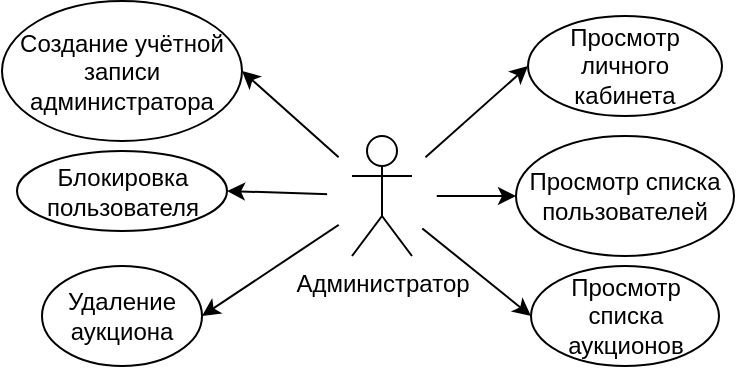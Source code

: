 <mxfile version="10.7.3" type="github"><diagram id="MuA_5H80qdO6EgBXpFno" name="Page-1"><mxGraphModel dx="448" dy="398" grid="1" gridSize="10" guides="1" tooltips="1" connect="1" arrows="1" fold="1" page="1" pageScale="1" pageWidth="827" pageHeight="1169" math="0" shadow="0"><root><mxCell id="0"/><mxCell id="1" parent="0"/><mxCell id="zWhEdO3IetiwuGYiGK8Z-1" value="" style="endArrow=classic;html=1;entryX=1;entryY=0.5;entryDx=0;entryDy=0;exitX=0.5;exitY=0.5;exitDx=0;exitDy=0;exitPerimeter=0;" edge="1" parent="1" source="zWhEdO3IetiwuGYiGK8Z-16" target="zWhEdO3IetiwuGYiGK8Z-12"><mxGeometry width="50" height="50" relative="1" as="geometry"><mxPoint x="290" y="390" as="sourcePoint"/><mxPoint x="340" y="340" as="targetPoint"/></mxGeometry></mxCell><mxCell id="zWhEdO3IetiwuGYiGK8Z-2" value="" style="endArrow=classic;html=1;entryX=1;entryY=0.5;entryDx=0;entryDy=0;exitX=0.5;exitY=0.5;exitDx=0;exitDy=0;exitPerimeter=0;" edge="1" parent="1" source="zWhEdO3IetiwuGYiGK8Z-16" target="zWhEdO3IetiwuGYiGK8Z-13"><mxGeometry width="50" height="50" relative="1" as="geometry"><mxPoint x="310" y="390" as="sourcePoint"/><mxPoint x="360" y="340" as="targetPoint"/></mxGeometry></mxCell><mxCell id="zWhEdO3IetiwuGYiGK8Z-3" value="" style="endArrow=classic;html=1;entryX=1;entryY=0.5;entryDx=0;entryDy=0;exitX=0.5;exitY=0.5;exitDx=0;exitDy=0;exitPerimeter=0;" edge="1" parent="1" source="zWhEdO3IetiwuGYiGK8Z-16" target="zWhEdO3IetiwuGYiGK8Z-14"><mxGeometry width="50" height="50" relative="1" as="geometry"><mxPoint x="330" y="410" as="sourcePoint"/><mxPoint x="380" y="360" as="targetPoint"/></mxGeometry></mxCell><mxCell id="zWhEdO3IetiwuGYiGK8Z-4" value="" style="endArrow=classic;html=1;entryX=0;entryY=0.5;entryDx=0;entryDy=0;exitX=0.5;exitY=0.5;exitDx=0;exitDy=0;exitPerimeter=0;" edge="1" parent="1" source="zWhEdO3IetiwuGYiGK8Z-16" target="zWhEdO3IetiwuGYiGK8Z-9"><mxGeometry width="50" height="50" relative="1" as="geometry"><mxPoint x="340" y="410" as="sourcePoint"/><mxPoint x="390" y="360" as="targetPoint"/></mxGeometry></mxCell><mxCell id="zWhEdO3IetiwuGYiGK8Z-5" value="" style="endArrow=classic;html=1;entryX=0;entryY=0.5;entryDx=0;entryDy=0;exitX=0.5;exitY=0.5;exitDx=0;exitDy=0;exitPerimeter=0;" edge="1" parent="1" source="zWhEdO3IetiwuGYiGK8Z-16" target="zWhEdO3IetiwuGYiGK8Z-10"><mxGeometry width="50" height="50" relative="1" as="geometry"><mxPoint x="340" y="450" as="sourcePoint"/><mxPoint x="390" y="400" as="targetPoint"/></mxGeometry></mxCell><mxCell id="zWhEdO3IetiwuGYiGK8Z-7" value="" style="endArrow=classic;html=1;entryX=0;entryY=0.5;entryDx=0;entryDy=0;exitX=0.5;exitY=0.5;exitDx=0;exitDy=0;exitPerimeter=0;" edge="1" parent="1" source="zWhEdO3IetiwuGYiGK8Z-16" target="zWhEdO3IetiwuGYiGK8Z-15"><mxGeometry width="50" height="50" relative="1" as="geometry"><mxPoint x="440" y="430" as="sourcePoint"/><mxPoint x="490" y="380" as="targetPoint"/></mxGeometry></mxCell><mxCell id="zWhEdO3IetiwuGYiGK8Z-8" value="" style="ellipse;whiteSpace=wrap;html=1;aspect=fixed;strokeColor=none;" vertex="1" parent="1"><mxGeometry x="307.5" y="225" width="55" height="55" as="geometry"/></mxCell><mxCell id="zWhEdO3IetiwuGYiGK8Z-9" value="Просмотр личного кабинета" style="ellipse;whiteSpace=wrap;html=1;" vertex="1" parent="1"><mxGeometry x="408" y="165" width="97" height="50" as="geometry"/></mxCell><mxCell id="zWhEdO3IetiwuGYiGK8Z-10" value="Просмотр списка пользователей&lt;br&gt;" style="ellipse;whiteSpace=wrap;html=1;" vertex="1" parent="1"><mxGeometry x="402" y="225" width="109" height="60" as="geometry"/></mxCell><mxCell id="zWhEdO3IetiwuGYiGK8Z-12" value="Создание учётной записи&lt;br&gt;администратора&lt;br&gt;" style="ellipse;whiteSpace=wrap;html=1;" vertex="1" parent="1"><mxGeometry x="145" y="157.5" width="120" height="70" as="geometry"/></mxCell><mxCell id="zWhEdO3IetiwuGYiGK8Z-13" value="Блокировка пользователя" style="ellipse;whiteSpace=wrap;html=1;" vertex="1" parent="1"><mxGeometry x="152.5" y="232.5" width="105" height="40" as="geometry"/></mxCell><mxCell id="zWhEdO3IetiwuGYiGK8Z-14" value="Удаление аукциона" style="ellipse;whiteSpace=wrap;html=1;" vertex="1" parent="1"><mxGeometry x="165" y="290" width="80" height="50" as="geometry"/></mxCell><mxCell id="zWhEdO3IetiwuGYiGK8Z-15" value="Просмотр списка аукционов" style="ellipse;whiteSpace=wrap;html=1;" vertex="1" parent="1"><mxGeometry x="409.5" y="290" width="94" height="50" as="geometry"/></mxCell><mxCell id="zWhEdO3IetiwuGYiGK8Z-16" value="Администратор" style="shape=umlActor;verticalLabelPosition=bottom;labelBackgroundColor=#ffffff;verticalAlign=top;html=1;outlineConnect=0;" vertex="1" parent="1"><mxGeometry x="320" y="225" width="30" height="60" as="geometry"/></mxCell></root></mxGraphModel></diagram></mxfile>